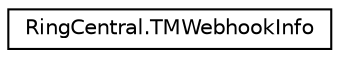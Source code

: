 digraph "Graphical Class Hierarchy"
{
 // LATEX_PDF_SIZE
  edge [fontname="Helvetica",fontsize="10",labelfontname="Helvetica",labelfontsize="10"];
  node [fontname="Helvetica",fontsize="10",shape=record];
  rankdir="LR";
  Node0 [label="RingCentral.TMWebhookInfo",height=0.2,width=0.4,color="black", fillcolor="white", style="filled",URL="$classRingCentral_1_1TMWebhookInfo.html",tooltip=" "];
}
